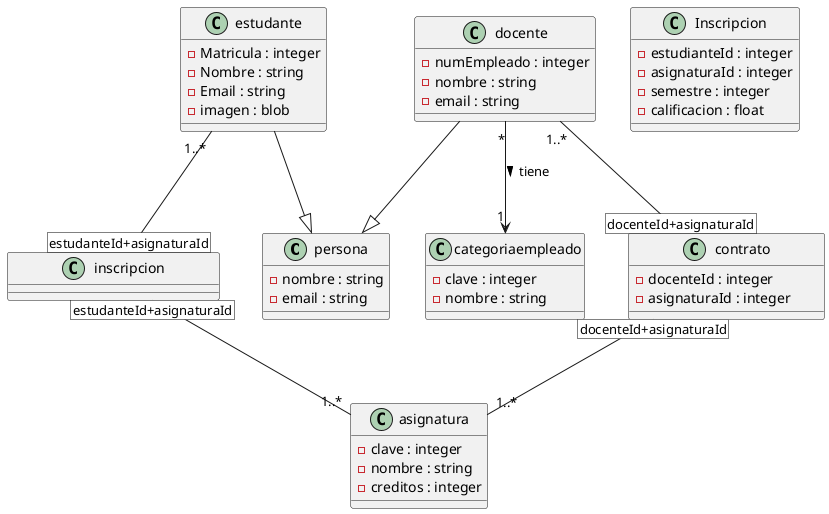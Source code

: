 @startuml WebApp
class persona {
- nombre : string
- email : string
}
class estudante {
- Matricula : integer
- Nombre : string
- Email : string
- imagen : blob
}
class docente {
- numEmpleado : integer
- nombre : string
- email : string
}
class asignatura {
- clave : integer
- nombre : string
- creditos : integer
}

class categoriaempleado {
- clave : integer
- nombre : string
}

class Inscripcion {
- estudianteId : integer
- asignaturaId : integer
- semestre : integer
- calificacion : float
}

class contrato {
- docenteId : integer
- asignaturaId : integer
}

docente --|> persona
estudante --|> persona
docente "*" --> "1" categoriaempleado: tiene >
estudante "1..*" -- [estudanteId+asignaturaId] inscripcion
inscripcion [estudanteId+asignaturaId] -- "1..*" asignatura
docente "1..*" -- [docenteId+asignaturaId] contrato
contrato [docenteId+asignaturaId] -- "1..*" asignatura

@enduml